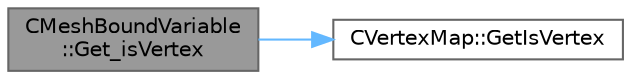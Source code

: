 digraph "CMeshBoundVariable::Get_isVertex"
{
 // LATEX_PDF_SIZE
  bgcolor="transparent";
  edge [fontname=Helvetica,fontsize=10,labelfontname=Helvetica,labelfontsize=10];
  node [fontname=Helvetica,fontsize=10,shape=box,height=0.2,width=0.4];
  rankdir="LR";
  Node1 [id="Node000001",label="CMeshBoundVariable\l::Get_isVertex",height=0.2,width=0.4,color="gray40", fillcolor="grey60", style="filled", fontcolor="black",tooltip="Get whether a node is on the boundary."];
  Node1 -> Node2 [id="edge1_Node000001_Node000002",color="steelblue1",style="solid",tooltip=" "];
  Node2 [id="Node000002",label="CVertexMap::GetIsVertex",height=0.2,width=0.4,color="grey40", fillcolor="white", style="filled",URL="$classCVertexMap.html#a6f9fcc87ce7ad5cdbad4728e1c39b045",tooltip="Get wheter a point is marked as vertex."];
}
